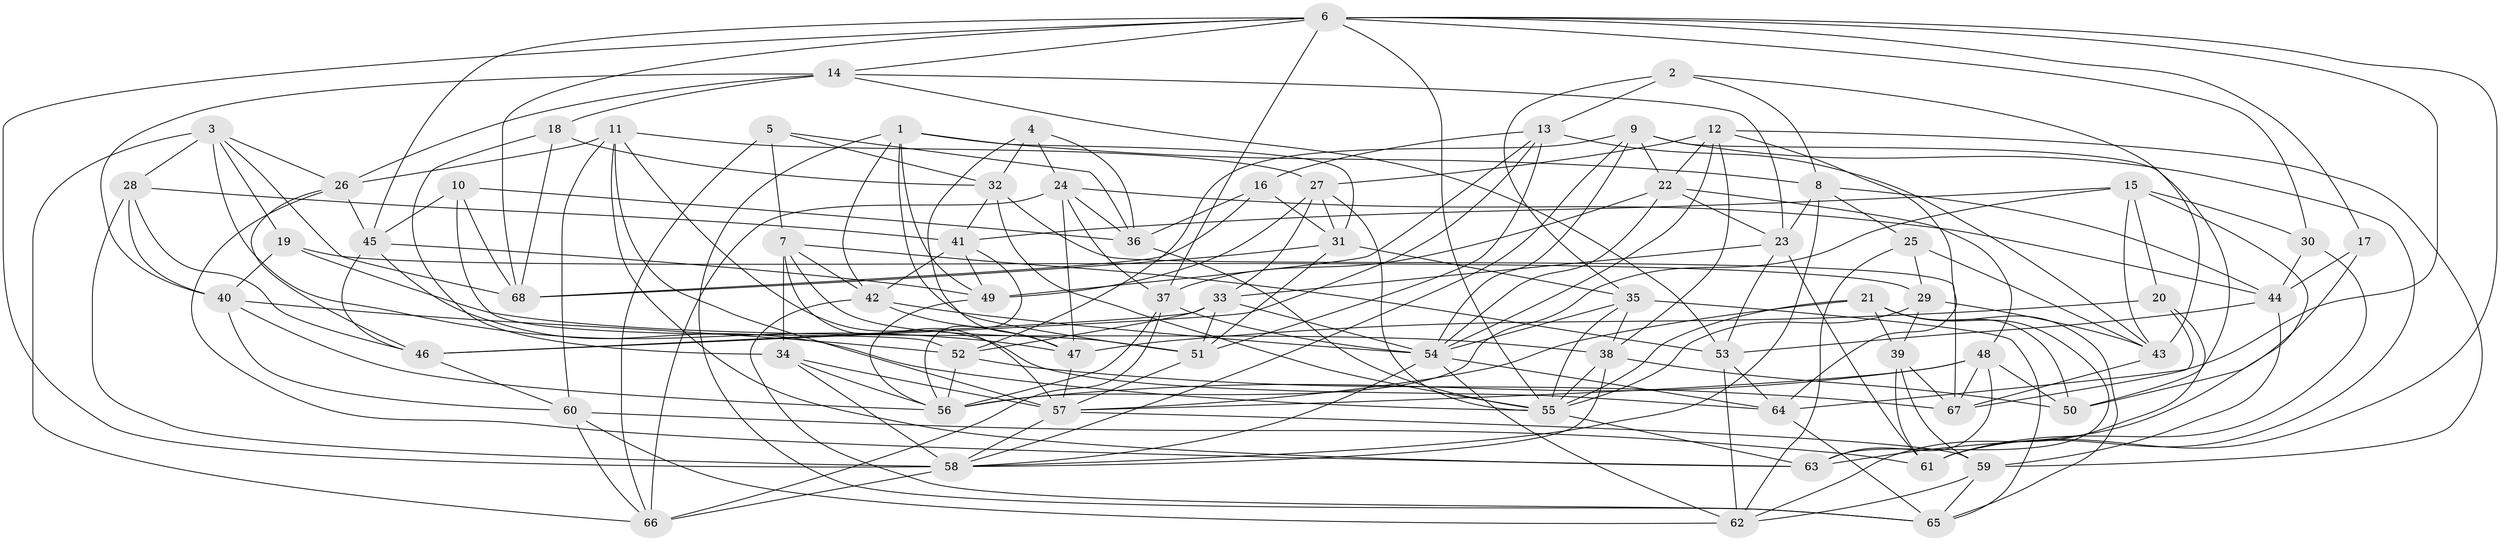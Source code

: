 // original degree distribution, {4: 1.0}
// Generated by graph-tools (version 1.1) at 2025/27/03/09/25 03:27:01]
// undirected, 68 vertices, 200 edges
graph export_dot {
graph [start="1"]
  node [color=gray90,style=filled];
  1;
  2;
  3;
  4;
  5;
  6;
  7;
  8;
  9;
  10;
  11;
  12;
  13;
  14;
  15;
  16;
  17;
  18;
  19;
  20;
  21;
  22;
  23;
  24;
  25;
  26;
  27;
  28;
  29;
  30;
  31;
  32;
  33;
  34;
  35;
  36;
  37;
  38;
  39;
  40;
  41;
  42;
  43;
  44;
  45;
  46;
  47;
  48;
  49;
  50;
  51;
  52;
  53;
  54;
  55;
  56;
  57;
  58;
  59;
  60;
  61;
  62;
  63;
  64;
  65;
  66;
  67;
  68;
  1 -- 8 [weight=1.0];
  1 -- 31 [weight=1.0];
  1 -- 42 [weight=1.0];
  1 -- 49 [weight=1.0];
  1 -- 51 [weight=1.0];
  1 -- 65 [weight=1.0];
  2 -- 8 [weight=1.0];
  2 -- 13 [weight=1.0];
  2 -- 35 [weight=1.0];
  2 -- 43 [weight=1.0];
  3 -- 19 [weight=1.0];
  3 -- 26 [weight=1.0];
  3 -- 28 [weight=1.0];
  3 -- 47 [weight=1.0];
  3 -- 66 [weight=1.0];
  3 -- 68 [weight=1.0];
  4 -- 24 [weight=1.0];
  4 -- 32 [weight=1.0];
  4 -- 36 [weight=1.0];
  4 -- 47 [weight=1.0];
  5 -- 7 [weight=1.0];
  5 -- 32 [weight=1.0];
  5 -- 36 [weight=1.0];
  5 -- 66 [weight=1.0];
  6 -- 14 [weight=1.0];
  6 -- 17 [weight=1.0];
  6 -- 30 [weight=1.0];
  6 -- 37 [weight=1.0];
  6 -- 45 [weight=1.0];
  6 -- 55 [weight=1.0];
  6 -- 58 [weight=1.0];
  6 -- 61 [weight=1.0];
  6 -- 64 [weight=1.0];
  6 -- 68 [weight=1.0];
  7 -- 34 [weight=1.0];
  7 -- 42 [weight=1.0];
  7 -- 51 [weight=1.0];
  7 -- 53 [weight=1.0];
  7 -- 57 [weight=1.0];
  8 -- 23 [weight=1.0];
  8 -- 25 [weight=1.0];
  8 -- 44 [weight=1.0];
  8 -- 58 [weight=1.0];
  9 -- 22 [weight=1.0];
  9 -- 50 [weight=1.0];
  9 -- 52 [weight=1.0];
  9 -- 54 [weight=1.0];
  9 -- 58 [weight=1.0];
  9 -- 61 [weight=1.0];
  10 -- 36 [weight=1.0];
  10 -- 45 [weight=1.0];
  10 -- 52 [weight=1.0];
  10 -- 68 [weight=1.0];
  11 -- 26 [weight=1.0];
  11 -- 27 [weight=1.0];
  11 -- 57 [weight=1.0];
  11 -- 60 [weight=1.0];
  11 -- 63 [weight=1.0];
  11 -- 64 [weight=1.0];
  12 -- 22 [weight=1.0];
  12 -- 27 [weight=1.0];
  12 -- 38 [weight=1.0];
  12 -- 54 [weight=1.0];
  12 -- 59 [weight=1.0];
  12 -- 64 [weight=1.0];
  13 -- 16 [weight=1.0];
  13 -- 43 [weight=1.0];
  13 -- 46 [weight=1.0];
  13 -- 49 [weight=1.0];
  13 -- 51 [weight=1.0];
  14 -- 18 [weight=1.0];
  14 -- 23 [weight=1.0];
  14 -- 26 [weight=1.0];
  14 -- 40 [weight=1.0];
  14 -- 53 [weight=1.0];
  15 -- 20 [weight=1.0];
  15 -- 30 [weight=1.0];
  15 -- 41 [weight=1.0];
  15 -- 43 [weight=1.0];
  15 -- 56 [weight=1.0];
  15 -- 63 [weight=1.0];
  16 -- 31 [weight=1.0];
  16 -- 36 [weight=1.0];
  16 -- 68 [weight=1.0];
  17 -- 44 [weight=1.0];
  17 -- 50 [weight=2.0];
  18 -- 32 [weight=1.0];
  18 -- 34 [weight=1.0];
  18 -- 68 [weight=1.0];
  19 -- 29 [weight=1.0];
  19 -- 38 [weight=1.0];
  19 -- 40 [weight=1.0];
  20 -- 47 [weight=1.0];
  20 -- 62 [weight=1.0];
  20 -- 67 [weight=1.0];
  21 -- 39 [weight=1.0];
  21 -- 50 [weight=1.0];
  21 -- 55 [weight=1.0];
  21 -- 57 [weight=1.0];
  21 -- 63 [weight=1.0];
  21 -- 65 [weight=1.0];
  22 -- 23 [weight=1.0];
  22 -- 37 [weight=1.0];
  22 -- 48 [weight=1.0];
  22 -- 54 [weight=1.0];
  23 -- 33 [weight=1.0];
  23 -- 53 [weight=1.0];
  23 -- 61 [weight=1.0];
  24 -- 36 [weight=1.0];
  24 -- 37 [weight=1.0];
  24 -- 44 [weight=1.0];
  24 -- 47 [weight=1.0];
  24 -- 66 [weight=1.0];
  25 -- 29 [weight=1.0];
  25 -- 43 [weight=1.0];
  25 -- 62 [weight=1.0];
  26 -- 45 [weight=1.0];
  26 -- 46 [weight=1.0];
  26 -- 63 [weight=1.0];
  27 -- 31 [weight=1.0];
  27 -- 33 [weight=1.0];
  27 -- 49 [weight=1.0];
  27 -- 55 [weight=1.0];
  28 -- 40 [weight=1.0];
  28 -- 41 [weight=1.0];
  28 -- 46 [weight=1.0];
  28 -- 58 [weight=2.0];
  29 -- 39 [weight=2.0];
  29 -- 43 [weight=1.0];
  29 -- 55 [weight=1.0];
  30 -- 44 [weight=1.0];
  30 -- 61 [weight=1.0];
  31 -- 35 [weight=1.0];
  31 -- 51 [weight=1.0];
  31 -- 68 [weight=1.0];
  32 -- 41 [weight=1.0];
  32 -- 55 [weight=1.0];
  32 -- 67 [weight=1.0];
  33 -- 46 [weight=1.0];
  33 -- 51 [weight=1.0];
  33 -- 52 [weight=1.0];
  33 -- 54 [weight=1.0];
  34 -- 56 [weight=1.0];
  34 -- 57 [weight=2.0];
  34 -- 58 [weight=1.0];
  35 -- 38 [weight=1.0];
  35 -- 54 [weight=1.0];
  35 -- 55 [weight=1.0];
  35 -- 65 [weight=1.0];
  36 -- 55 [weight=1.0];
  37 -- 54 [weight=1.0];
  37 -- 56 [weight=1.0];
  37 -- 66 [weight=1.0];
  38 -- 50 [weight=1.0];
  38 -- 55 [weight=1.0];
  38 -- 58 [weight=1.0];
  39 -- 59 [weight=1.0];
  39 -- 61 [weight=1.0];
  39 -- 67 [weight=1.0];
  40 -- 52 [weight=1.0];
  40 -- 56 [weight=1.0];
  40 -- 60 [weight=1.0];
  41 -- 42 [weight=1.0];
  41 -- 49 [weight=1.0];
  41 -- 56 [weight=1.0];
  42 -- 47 [weight=1.0];
  42 -- 54 [weight=1.0];
  42 -- 65 [weight=1.0];
  43 -- 67 [weight=1.0];
  44 -- 53 [weight=1.0];
  44 -- 59 [weight=1.0];
  45 -- 46 [weight=1.0];
  45 -- 49 [weight=1.0];
  45 -- 55 [weight=1.0];
  46 -- 60 [weight=1.0];
  47 -- 57 [weight=1.0];
  48 -- 50 [weight=1.0];
  48 -- 56 [weight=1.0];
  48 -- 57 [weight=1.0];
  48 -- 63 [weight=1.0];
  48 -- 67 [weight=1.0];
  49 -- 56 [weight=1.0];
  51 -- 57 [weight=1.0];
  52 -- 56 [weight=1.0];
  52 -- 67 [weight=1.0];
  53 -- 62 [weight=1.0];
  53 -- 64 [weight=1.0];
  54 -- 58 [weight=1.0];
  54 -- 62 [weight=1.0];
  54 -- 64 [weight=1.0];
  55 -- 63 [weight=1.0];
  57 -- 58 [weight=1.0];
  57 -- 59 [weight=1.0];
  58 -- 66 [weight=1.0];
  59 -- 62 [weight=1.0];
  59 -- 65 [weight=1.0];
  60 -- 61 [weight=1.0];
  60 -- 62 [weight=1.0];
  60 -- 66 [weight=1.0];
  64 -- 65 [weight=1.0];
}
